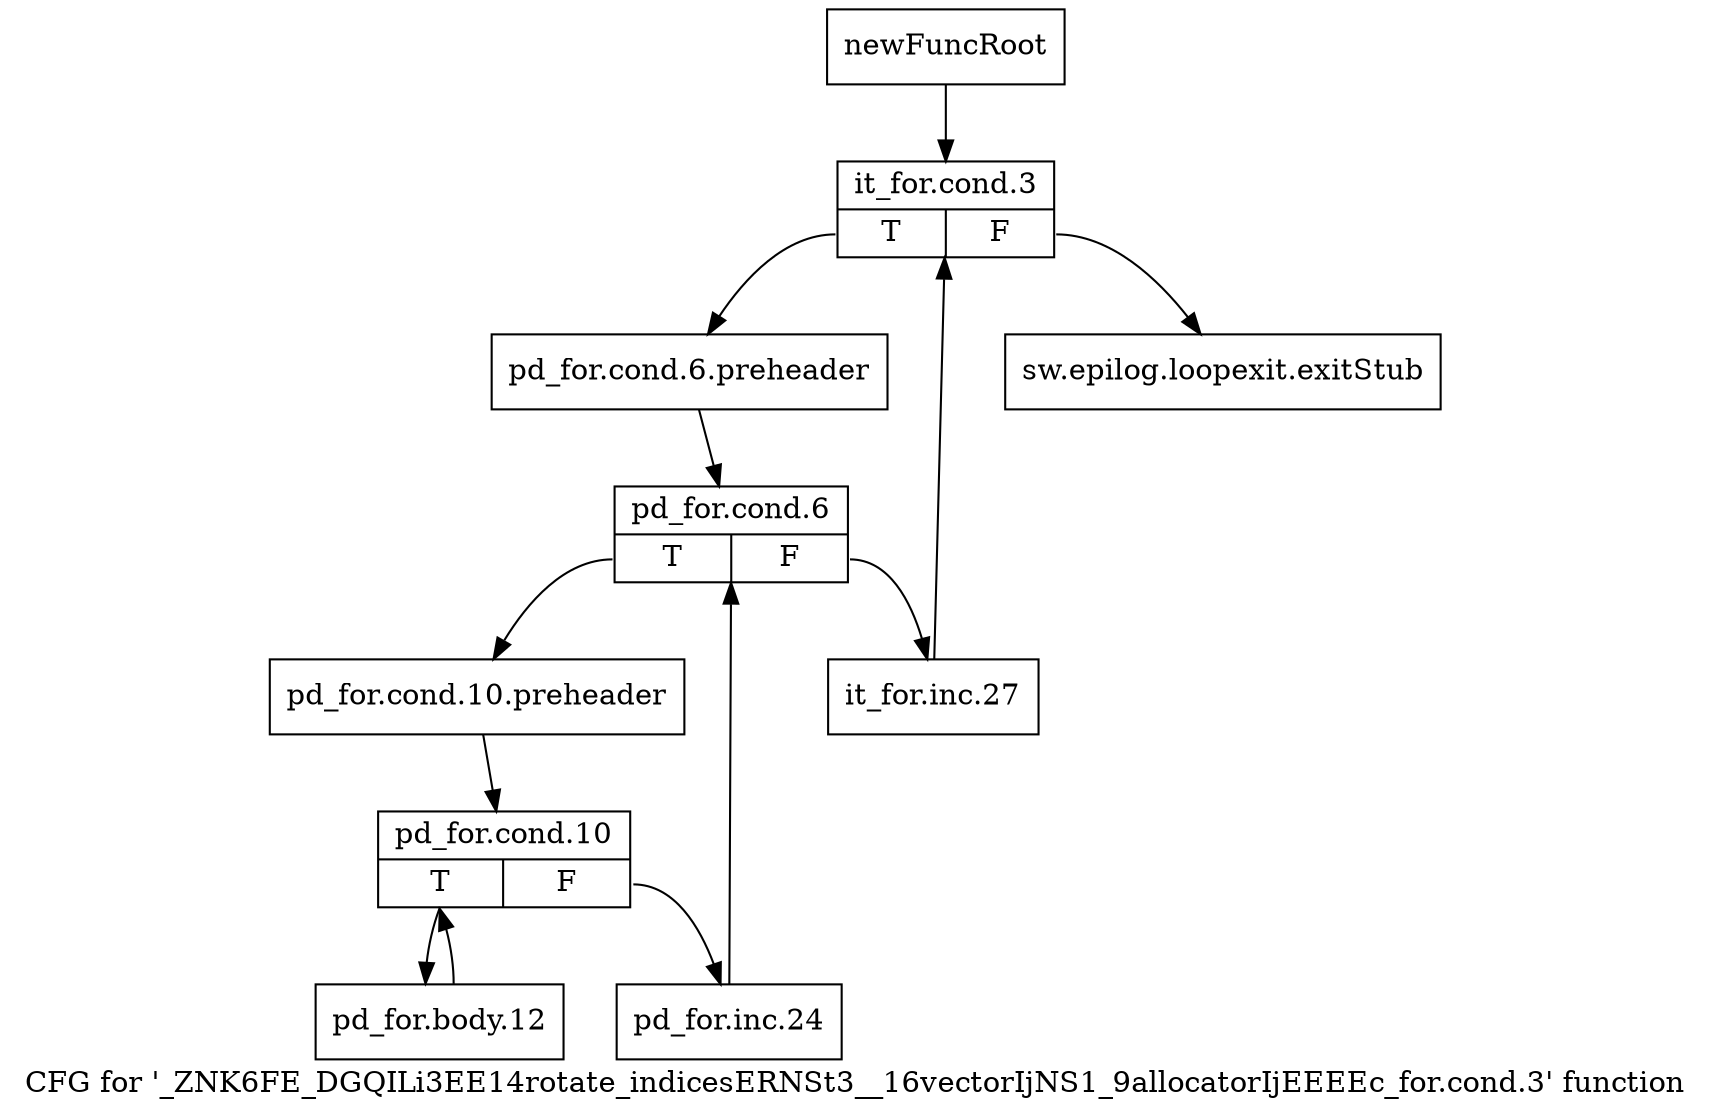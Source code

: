 digraph "CFG for '_ZNK6FE_DGQILi3EE14rotate_indicesERNSt3__16vectorIjNS1_9allocatorIjEEEEc_for.cond.3' function" {
	label="CFG for '_ZNK6FE_DGQILi3EE14rotate_indicesERNSt3__16vectorIjNS1_9allocatorIjEEEEc_for.cond.3' function";

	Node0x90b7ee0 [shape=record,label="{newFuncRoot}"];
	Node0x90b7ee0 -> Node0x90b8330;
	Node0x90b82e0 [shape=record,label="{sw.epilog.loopexit.exitStub}"];
	Node0x90b8330 [shape=record,label="{it_for.cond.3|{<s0>T|<s1>F}}"];
	Node0x90b8330:s0 -> Node0x90b8380;
	Node0x90b8330:s1 -> Node0x90b82e0;
	Node0x90b8380 [shape=record,label="{pd_for.cond.6.preheader}"];
	Node0x90b8380 -> Node0x90b83d0;
	Node0x90b83d0 [shape=record,label="{pd_for.cond.6|{<s0>T|<s1>F}}"];
	Node0x90b83d0:s0 -> Node0x90b8470;
	Node0x90b83d0:s1 -> Node0x90b8420;
	Node0x90b8420 [shape=record,label="{it_for.inc.27}"];
	Node0x90b8420 -> Node0x90b8330;
	Node0x90b8470 [shape=record,label="{pd_for.cond.10.preheader}"];
	Node0x90b8470 -> Node0x90b84c0;
	Node0x90b84c0 [shape=record,label="{pd_for.cond.10|{<s0>T|<s1>F}}"];
	Node0x90b84c0:s0 -> Node0x90b8560;
	Node0x90b84c0:s1 -> Node0x90b8510;
	Node0x90b8510 [shape=record,label="{pd_for.inc.24}"];
	Node0x90b8510 -> Node0x90b83d0;
	Node0x90b8560 [shape=record,label="{pd_for.body.12}"];
	Node0x90b8560 -> Node0x90b84c0;
}
